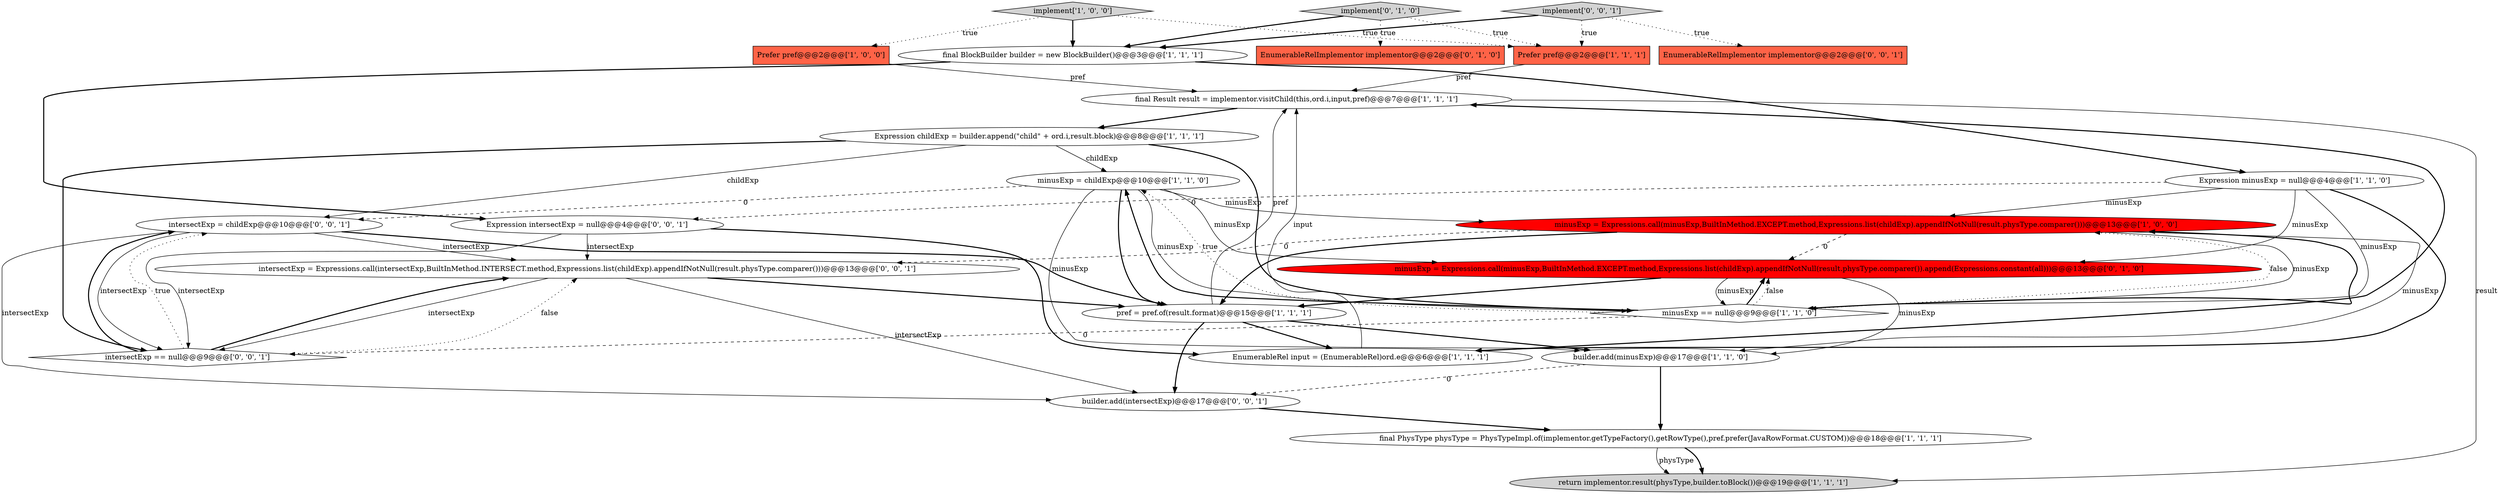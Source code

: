 digraph {
14 [style = filled, label = "Prefer pref@@@2@@@['1', '1', '1']", fillcolor = tomato, shape = box image = "AAA0AAABBB1BBB"];
22 [style = filled, label = "intersectExp = Expressions.call(intersectExp,BuiltInMethod.INTERSECT.method,Expressions.list(childExp).appendIfNotNull(result.physType.comparer()))@@@13@@@['0', '0', '1']", fillcolor = white, shape = ellipse image = "AAA0AAABBB3BBB"];
8 [style = filled, label = "builder.add(minusExp)@@@17@@@['1', '1', '0']", fillcolor = white, shape = ellipse image = "AAA0AAABBB1BBB"];
12 [style = filled, label = "return implementor.result(physType,builder.toBlock())@@@19@@@['1', '1', '1']", fillcolor = lightgray, shape = ellipse image = "AAA0AAABBB1BBB"];
19 [style = filled, label = "EnumerableRelImplementor implementor@@@2@@@['0', '0', '1']", fillcolor = tomato, shape = box image = "AAA0AAABBB3BBB"];
1 [style = filled, label = "Expression childExp = builder.append(\"child\" + ord.i,result.block)@@@8@@@['1', '1', '1']", fillcolor = white, shape = ellipse image = "AAA0AAABBB1BBB"];
13 [style = filled, label = "minusExp = childExp@@@10@@@['1', '1', '0']", fillcolor = white, shape = ellipse image = "AAA0AAABBB1BBB"];
2 [style = filled, label = "pref = pref.of(result.format)@@@15@@@['1', '1', '1']", fillcolor = white, shape = ellipse image = "AAA0AAABBB1BBB"];
4 [style = filled, label = "EnumerableRel input = (EnumerableRel)ord.e@@@6@@@['1', '1', '1']", fillcolor = white, shape = ellipse image = "AAA0AAABBB1BBB"];
0 [style = filled, label = "Expression minusExp = null@@@4@@@['1', '1', '0']", fillcolor = white, shape = ellipse image = "AAA0AAABBB1BBB"];
20 [style = filled, label = "intersectExp = childExp@@@10@@@['0', '0', '1']", fillcolor = white, shape = ellipse image = "AAA0AAABBB3BBB"];
15 [style = filled, label = "EnumerableRelImplementor implementor@@@2@@@['0', '1', '0']", fillcolor = tomato, shape = box image = "AAA0AAABBB2BBB"];
17 [style = filled, label = "implement['0', '1', '0']", fillcolor = lightgray, shape = diamond image = "AAA0AAABBB2BBB"];
3 [style = filled, label = "final BlockBuilder builder = new BlockBuilder()@@@3@@@['1', '1', '1']", fillcolor = white, shape = ellipse image = "AAA0AAABBB1BBB"];
23 [style = filled, label = "implement['0', '0', '1']", fillcolor = lightgray, shape = diamond image = "AAA0AAABBB3BBB"];
7 [style = filled, label = "minusExp = Expressions.call(minusExp,BuiltInMethod.EXCEPT.method,Expressions.list(childExp).appendIfNotNull(result.physType.comparer()))@@@13@@@['1', '0', '0']", fillcolor = red, shape = ellipse image = "AAA1AAABBB1BBB"];
21 [style = filled, label = "Expression intersectExp = null@@@4@@@['0', '0', '1']", fillcolor = white, shape = ellipse image = "AAA0AAABBB3BBB"];
24 [style = filled, label = "builder.add(intersectExp)@@@17@@@['0', '0', '1']", fillcolor = white, shape = ellipse image = "AAA0AAABBB3BBB"];
18 [style = filled, label = "intersectExp == null@@@9@@@['0', '0', '1']", fillcolor = white, shape = diamond image = "AAA0AAABBB3BBB"];
16 [style = filled, label = "minusExp = Expressions.call(minusExp,BuiltInMethod.EXCEPT.method,Expressions.list(childExp).appendIfNotNull(result.physType.comparer()).append(Expressions.constant(all)))@@@13@@@['0', '1', '0']", fillcolor = red, shape = ellipse image = "AAA1AAABBB2BBB"];
5 [style = filled, label = "final Result result = implementor.visitChild(this,ord.i,input,pref)@@@7@@@['1', '1', '1']", fillcolor = white, shape = ellipse image = "AAA0AAABBB1BBB"];
6 [style = filled, label = "implement['1', '0', '0']", fillcolor = lightgray, shape = diamond image = "AAA0AAABBB1BBB"];
9 [style = filled, label = "Prefer pref@@@2@@@['1', '0', '0']", fillcolor = tomato, shape = box image = "AAA0AAABBB1BBB"];
11 [style = filled, label = "final PhysType physType = PhysTypeImpl.of(implementor.getTypeFactory(),getRowType(),pref.prefer(JavaRowFormat.CUSTOM))@@@18@@@['1', '1', '1']", fillcolor = white, shape = ellipse image = "AAA0AAABBB1BBB"];
10 [style = filled, label = "minusExp == null@@@9@@@['1', '1', '0']", fillcolor = white, shape = diamond image = "AAA0AAABBB1BBB"];
1->13 [style = solid, label="childExp"];
10->7 [style = dotted, label="false"];
6->3 [style = bold, label=""];
7->8 [style = solid, label="minusExp"];
22->2 [style = bold, label=""];
9->5 [style = solid, label="pref"];
14->5 [style = solid, label="pref"];
7->16 [style = dashed, label="0"];
13->8 [style = solid, label="minusExp"];
13->20 [style = dashed, label="0"];
13->10 [style = solid, label="minusExp"];
17->14 [style = dotted, label="true"];
2->5 [style = solid, label="pref"];
1->18 [style = bold, label=""];
11->12 [style = bold, label=""];
23->3 [style = bold, label=""];
20->24 [style = solid, label="intersectExp"];
18->22 [style = dotted, label="false"];
18->20 [style = dotted, label="true"];
23->19 [style = dotted, label="true"];
16->2 [style = bold, label=""];
8->24 [style = dashed, label="0"];
2->4 [style = bold, label=""];
10->7 [style = bold, label=""];
20->18 [style = solid, label="intersectExp"];
16->10 [style = solid, label="minusExp"];
3->0 [style = bold, label=""];
10->18 [style = dashed, label="0"];
20->2 [style = bold, label=""];
5->1 [style = bold, label=""];
18->20 [style = bold, label=""];
23->14 [style = dotted, label="true"];
1->20 [style = solid, label="childExp"];
6->14 [style = dotted, label="true"];
18->22 [style = bold, label=""];
13->16 [style = solid, label="minusExp"];
17->15 [style = dotted, label="true"];
10->16 [style = bold, label=""];
10->13 [style = bold, label=""];
10->13 [style = dotted, label="true"];
6->9 [style = dotted, label="true"];
0->4 [style = bold, label=""];
0->21 [style = dashed, label="0"];
7->2 [style = bold, label=""];
24->11 [style = bold, label=""];
0->7 [style = solid, label="minusExp"];
0->16 [style = solid, label="minusExp"];
13->7 [style = solid, label="minusExp"];
5->12 [style = solid, label="result"];
20->22 [style = solid, label="intersectExp"];
17->3 [style = bold, label=""];
3->21 [style = bold, label=""];
0->10 [style = solid, label="minusExp"];
16->8 [style = solid, label="minusExp"];
21->18 [style = solid, label="intersectExp"];
21->22 [style = solid, label="intersectExp"];
7->10 [style = solid, label="minusExp"];
21->4 [style = bold, label=""];
2->24 [style = bold, label=""];
22->24 [style = solid, label="intersectExp"];
10->16 [style = dotted, label="false"];
1->10 [style = bold, label=""];
8->11 [style = bold, label=""];
11->12 [style = solid, label="physType"];
4->5 [style = bold, label=""];
22->18 [style = solid, label="intersectExp"];
7->22 [style = dashed, label="0"];
4->5 [style = solid, label="input"];
2->8 [style = bold, label=""];
13->2 [style = bold, label=""];
}
